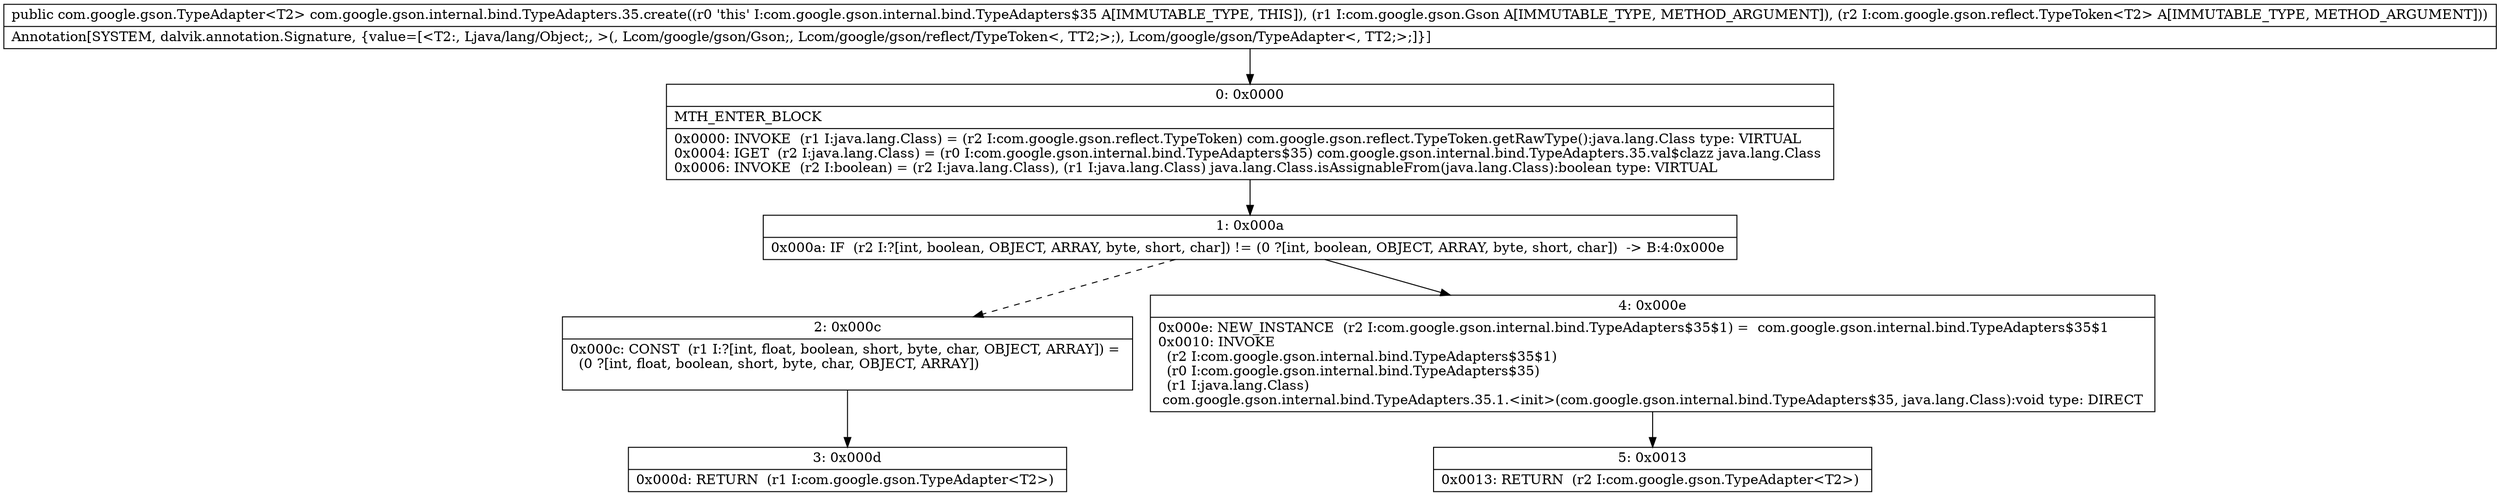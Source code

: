 digraph "CFG forcom.google.gson.internal.bind.TypeAdapters.35.create(Lcom\/google\/gson\/Gson;Lcom\/google\/gson\/reflect\/TypeToken;)Lcom\/google\/gson\/TypeAdapter;" {
Node_0 [shape=record,label="{0\:\ 0x0000|MTH_ENTER_BLOCK\l|0x0000: INVOKE  (r1 I:java.lang.Class) = (r2 I:com.google.gson.reflect.TypeToken) com.google.gson.reflect.TypeToken.getRawType():java.lang.Class type: VIRTUAL \l0x0004: IGET  (r2 I:java.lang.Class) = (r0 I:com.google.gson.internal.bind.TypeAdapters$35) com.google.gson.internal.bind.TypeAdapters.35.val$clazz java.lang.Class \l0x0006: INVOKE  (r2 I:boolean) = (r2 I:java.lang.Class), (r1 I:java.lang.Class) java.lang.Class.isAssignableFrom(java.lang.Class):boolean type: VIRTUAL \l}"];
Node_1 [shape=record,label="{1\:\ 0x000a|0x000a: IF  (r2 I:?[int, boolean, OBJECT, ARRAY, byte, short, char]) != (0 ?[int, boolean, OBJECT, ARRAY, byte, short, char])  \-\> B:4:0x000e \l}"];
Node_2 [shape=record,label="{2\:\ 0x000c|0x000c: CONST  (r1 I:?[int, float, boolean, short, byte, char, OBJECT, ARRAY]) = \l  (0 ?[int, float, boolean, short, byte, char, OBJECT, ARRAY])\l \l}"];
Node_3 [shape=record,label="{3\:\ 0x000d|0x000d: RETURN  (r1 I:com.google.gson.TypeAdapter\<T2\>) \l}"];
Node_4 [shape=record,label="{4\:\ 0x000e|0x000e: NEW_INSTANCE  (r2 I:com.google.gson.internal.bind.TypeAdapters$35$1) =  com.google.gson.internal.bind.TypeAdapters$35$1 \l0x0010: INVOKE  \l  (r2 I:com.google.gson.internal.bind.TypeAdapters$35$1)\l  (r0 I:com.google.gson.internal.bind.TypeAdapters$35)\l  (r1 I:java.lang.Class)\l com.google.gson.internal.bind.TypeAdapters.35.1.\<init\>(com.google.gson.internal.bind.TypeAdapters$35, java.lang.Class):void type: DIRECT \l}"];
Node_5 [shape=record,label="{5\:\ 0x0013|0x0013: RETURN  (r2 I:com.google.gson.TypeAdapter\<T2\>) \l}"];
MethodNode[shape=record,label="{public com.google.gson.TypeAdapter\<T2\> com.google.gson.internal.bind.TypeAdapters.35.create((r0 'this' I:com.google.gson.internal.bind.TypeAdapters$35 A[IMMUTABLE_TYPE, THIS]), (r1 I:com.google.gson.Gson A[IMMUTABLE_TYPE, METHOD_ARGUMENT]), (r2 I:com.google.gson.reflect.TypeToken\<T2\> A[IMMUTABLE_TYPE, METHOD_ARGUMENT]))  | Annotation[SYSTEM, dalvik.annotation.Signature, \{value=[\<T2:, Ljava\/lang\/Object;, \>(, Lcom\/google\/gson\/Gson;, Lcom\/google\/gson\/reflect\/TypeToken\<, TT2;\>;), Lcom\/google\/gson\/TypeAdapter\<, TT2;\>;]\}]\l}"];
MethodNode -> Node_0;
Node_0 -> Node_1;
Node_1 -> Node_2[style=dashed];
Node_1 -> Node_4;
Node_2 -> Node_3;
Node_4 -> Node_5;
}

